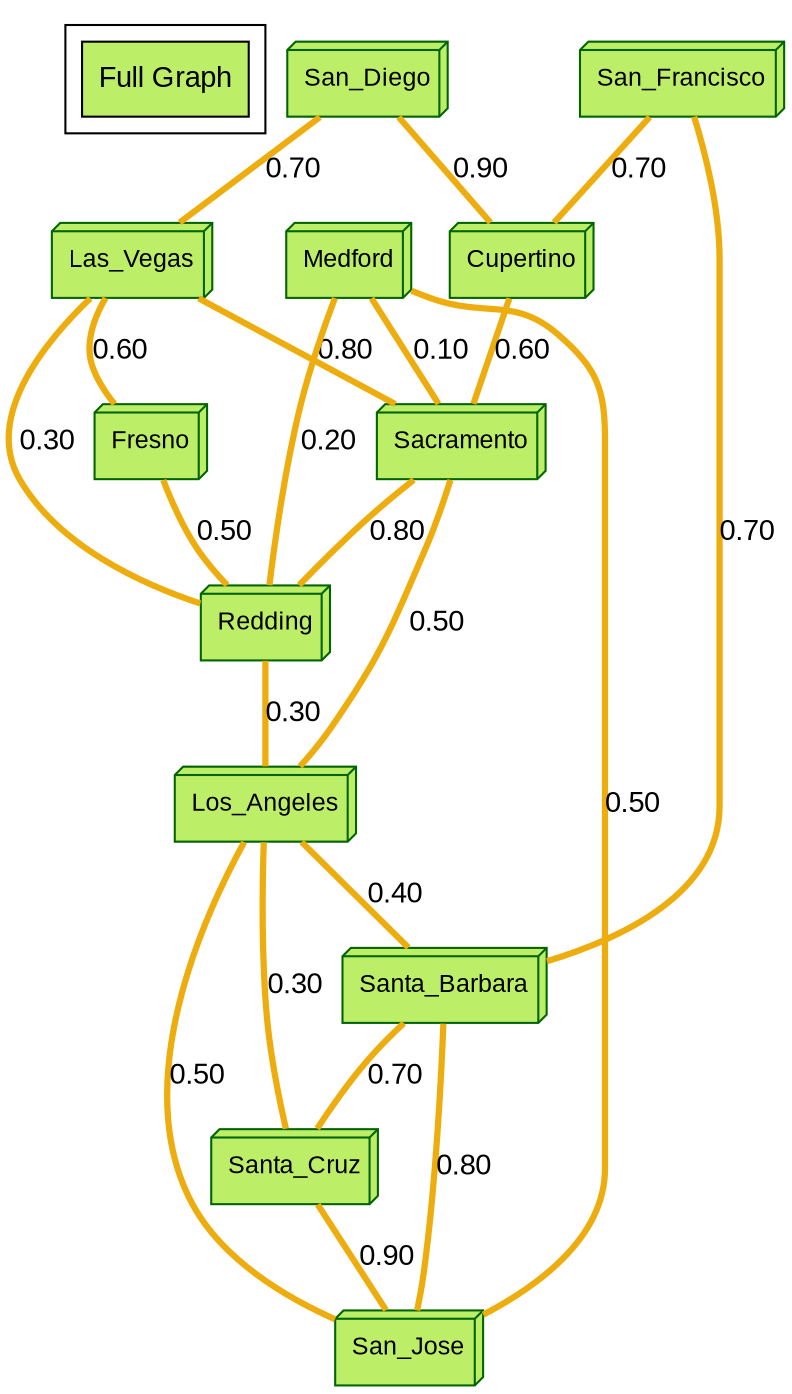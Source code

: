strict graph main_graph {
fontname="DejaVu Sans,Arial,sans-serif"
node [fontname="Impact,Arial,sans-serif"]
edge [fontname="Comic Sans,Arial,sans-serif"]
node [style=filled fillcolor="darkolivegreen2"]
ratio=auto
landscape=false
subgraph cluster {"Full Graph" [shape=box fontsize=14 label="Full Graph" tooltip="All Nodes"] }
San_Diego [label="San_Diego" id="San_Diego" fontsize=12 shape=box3d tooltip="San_Diego" color="darkgreen" fillcolor="darkolivegreen2"]
Las_Vegas [label="Las_Vegas" id="Las_Vegas" fontsize=12 shape=box3d tooltip="Las_Vegas" color="darkgreen" fillcolor="darkolivegreen2"]
San_Diego -- Las_Vegas [label="0.70" weight=60 penwidth=3 color="darkgoldenrod2" tooltip="San_Diego -- Las_Vegas" labeltooltip="San_Diego -- Las_Vegas"]
Cupertino [label="Cupertino" id="Cupertino" fontsize=12 shape=box3d tooltip="Cupertino" color="darkgreen" fillcolor="darkolivegreen2"]
San_Diego -- Cupertino [label="0.90" weight=60 penwidth=3 color="darkgoldenrod2" tooltip="San_Diego -- Cupertino" labeltooltip="San_Diego -- Cupertino"]
Sacramento [label="Sacramento" id="Sacramento" fontsize=12 shape=box3d tooltip="Sacramento" color="darkgreen" fillcolor="darkolivegreen2"]
Cupertino -- Sacramento [label="0.60" weight=60 penwidth=3 color="darkgoldenrod2" tooltip="Cupertino -- Sacramento" labeltooltip="Cupertino -- Sacramento"]
Las_Vegas -- Sacramento [label="0.80" weight=60 penwidth=3 color="darkgoldenrod2" tooltip="Las_Vegas -- Sacramento" labeltooltip="Las_Vegas -- Sacramento"]
San_Francisco [label="San_Francisco" id="San_Francisco" fontsize=12 shape=box3d tooltip="San_Francisco" color="darkgreen" fillcolor="darkolivegreen2"]
San_Francisco -- Cupertino [label="0.70" weight=60 penwidth=3 color="darkgoldenrod2" tooltip="San_Francisco -- Cupertino" labeltooltip="San_Francisco -- Cupertino"]
Santa_Barbara [label="Santa_Barbara" id="Santa_Barbara" fontsize=12 shape=box3d tooltip="Santa_Barbara" color="darkgreen" fillcolor="darkolivegreen2"]
San_Francisco -- Santa_Barbara [label="0.70" weight=60 penwidth=3 color="darkgoldenrod2" tooltip="San_Francisco -- Santa_Barbara" labeltooltip="San_Francisco -- Santa_Barbara"]
Fresno [label="Fresno" id="Fresno" fontsize=12 shape=box3d tooltip="Fresno" color="darkgreen" fillcolor="darkolivegreen2"]
Las_Vegas -- Fresno [label="0.60" weight=60 penwidth=3 color="darkgoldenrod2" tooltip="Las_Vegas -- Fresno" labeltooltip="Las_Vegas -- Fresno"]
Redding [label="Redding" id="Redding" fontsize=12 shape=box3d tooltip="Redding" color="darkgreen" fillcolor="darkolivegreen2"]
Las_Vegas -- Redding [label="0.30" weight=60 penwidth=3 color="darkgoldenrod2" tooltip="Las_Vegas -- Redding" labeltooltip="Las_Vegas -- Redding"]
Fresno -- Redding [label="0.50" weight=60 penwidth=3 color="darkgoldenrod2" tooltip="Fresno -- Redding" labeltooltip="Fresno -- Redding"]
Sacramento -- Redding [label="0.80" weight=60 penwidth=3 color="darkgoldenrod2" tooltip="Sacramento -- Redding" labeltooltip="Sacramento -- Redding"]
Medford [label="Medford" id="Medford" fontsize=12 shape=box3d tooltip="Medford" color="darkgreen" fillcolor="darkolivegreen2"]
Medford -- Redding [label="0.20" weight=60 penwidth=3 color="darkgoldenrod2" tooltip="Medford -- Redding" labeltooltip="Medford -- Redding"]
Medford -- Sacramento [label="0.10" weight=60 penwidth=3 color="darkgoldenrod2" tooltip="Medford -- Sacramento" labeltooltip="Medford -- Sacramento"]
Los_Angeles [label="Los_Angeles" id="Los_Angeles" fontsize=12 shape=box3d tooltip="Los_Angeles" color="darkgreen" fillcolor="darkolivegreen2"]
Redding -- Los_Angeles [label="0.30" weight=60 penwidth=3 color="darkgoldenrod2" tooltip="Redding -- Los_Angeles" labeltooltip="Redding -- Los_Angeles"]
Los_Angeles -- Sacramento [label="0.50" weight=60 penwidth=3 color="darkgoldenrod2" tooltip="Los_Angeles -- Sacramento" labeltooltip="Los_Angeles -- Sacramento"]
San_Jose [label="San_Jose" id="San_Jose" fontsize=12 shape=box3d tooltip="San_Jose" color="darkgreen" fillcolor="darkolivegreen2"]
Medford -- San_Jose [label="0.50" weight=60 penwidth=3 color="darkgoldenrod2" tooltip="Medford -- San_Jose" labeltooltip="Medford -- San_Jose"]
Los_Angeles -- San_Jose [label="0.50" weight=60 penwidth=3 color="darkgoldenrod2" tooltip="Los_Angeles -- San_Jose" labeltooltip="Los_Angeles -- San_Jose"]
Los_Angeles -- Santa_Barbara [label="0.40" weight=60 penwidth=3 color="darkgoldenrod2" tooltip="Los_Angeles -- Santa_Barbara" labeltooltip="Los_Angeles -- Santa_Barbara"]
Santa_Cruz [label="Santa_Cruz" id="Santa_Cruz" fontsize=12 shape=box3d tooltip="Santa_Cruz" color="darkgreen" fillcolor="darkolivegreen2"]
Los_Angeles -- Santa_Cruz [label="0.30" weight=60 penwidth=3 color="darkgoldenrod2" tooltip="Los_Angeles -- Santa_Cruz" labeltooltip="Los_Angeles -- Santa_Cruz"]
Santa_Barbara -- Santa_Cruz [label="0.70" weight=60 penwidth=3 color="darkgoldenrod2" tooltip="Santa_Barbara -- Santa_Cruz" labeltooltip="Santa_Barbara -- Santa_Cruz"]
Santa_Cruz -- San_Jose [label="0.90" weight=60 penwidth=3 color="darkgoldenrod2" tooltip="Santa_Cruz -- San_Jose" labeltooltip="Santa_Cruz -- San_Jose"]
Santa_Barbara -- San_Jose [label="0.80" weight=60 penwidth=3 color="darkgoldenrod2" tooltip="Santa_Barbara -- San_Jose" labeltooltip="Santa_Barbara -- San_Jose"]
}